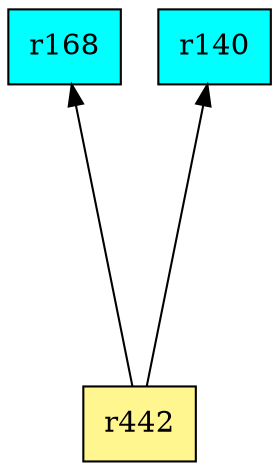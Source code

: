 digraph G {
rankdir=BT;ranksep="2.0";
"r442" [shape=record,fillcolor=khaki1,style=filled,label="{r442}"];
"r168" [shape=record,fillcolor=cyan,style=filled,label="{r168}"];
"r140" [shape=record,fillcolor=cyan,style=filled,label="{r140}"];
"r442" -> "r168"
"r442" -> "r140"
}